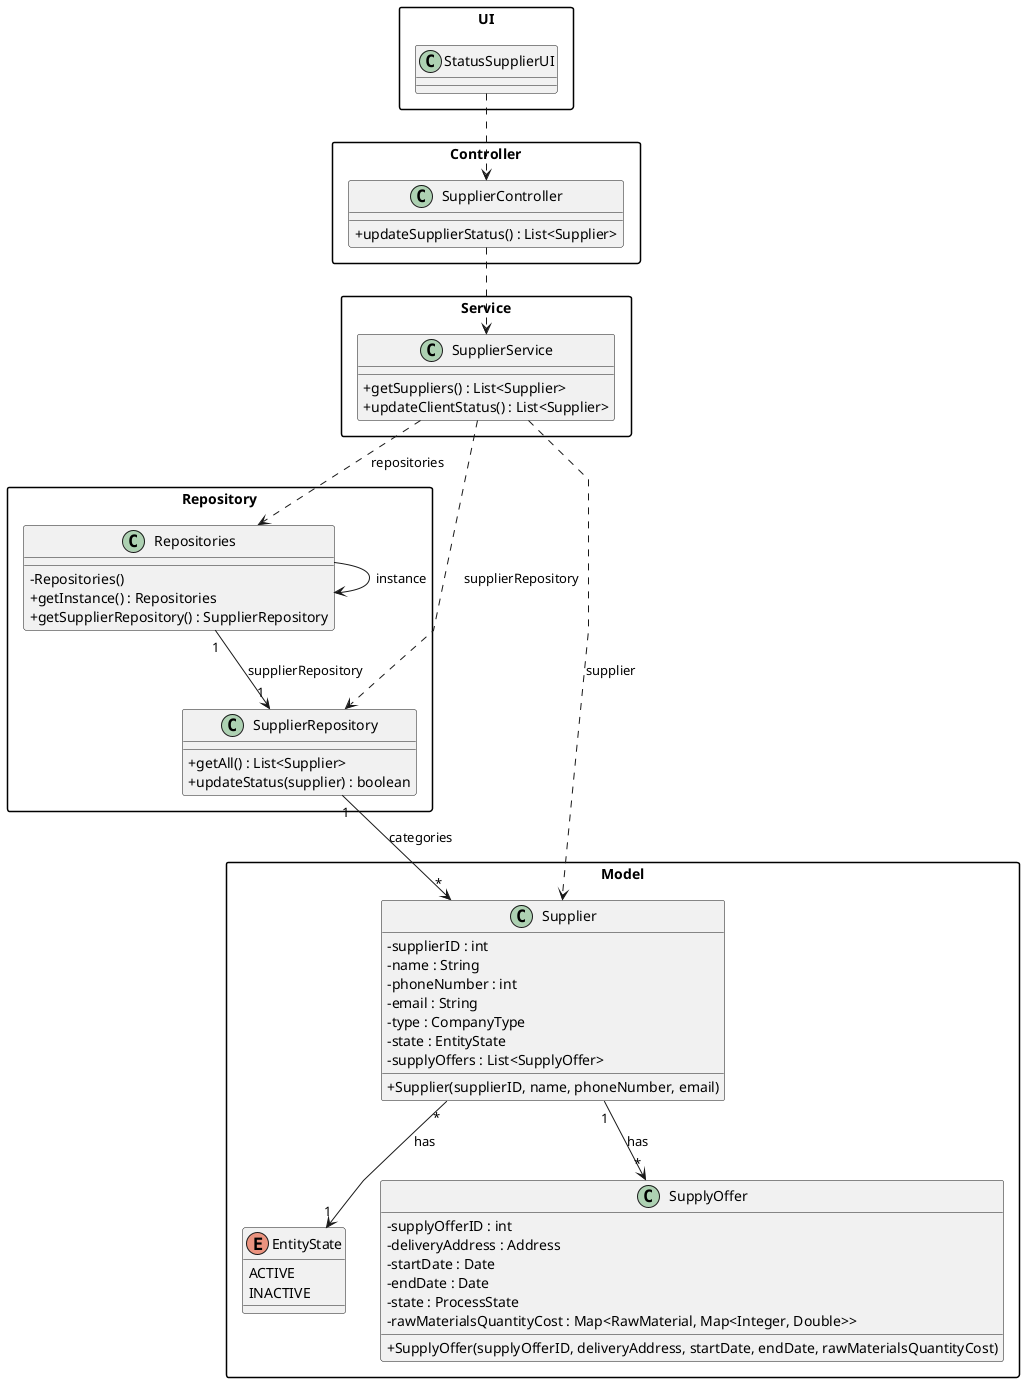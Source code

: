 @startuml
skinparam packageStyle rectangle
skinparam shadowing false
skinparam linetype polyline
skinparam classAttributeIconSize 0

package "UI" {
    class StatusSupplierUI {
    }
}

package "Controller" {
    class SupplierController {
        +updateSupplierStatus() : List<Supplier>
    }
}

package "Service" {
    class SupplierService {
        +getSuppliers() : List<Supplier>
        +updateClientStatus() : List<Supplier>
    }
}

package "Repository" {
    class Repositories {
        -Repositories()
        +getInstance() : Repositories
        +getSupplierRepository() : SupplierRepository
    }

    class SupplierRepository {
        +getAll() : List<Supplier>
        +updateStatus(supplier) : boolean
    }

}

package "Model" {
    class Supplier {
        -supplierID : int
        -name : String
        -phoneNumber : int
        -email : String
        -type : CompanyType
        -state : EntityState
        -supplyOffers : List<SupplyOffer>
        +Supplier(supplierID, name, phoneNumber, email)
    }

    enum EntityState {
        ACTIVE
        INACTIVE
    }

    class SupplyOffer {
        -supplyOfferID : int
        -deliveryAddress : Address
        -startDate : Date
        -endDate : Date
        -state : ProcessState
        -rawMaterialsQuantityCost : Map<RawMaterial, Map<Integer, Double>>
        +SupplyOffer(supplyOfferID, deliveryAddress, startDate, endDate, rawMaterialsQuantityCost)
    }
}


StatusSupplierUI ..> SupplierController
SupplierController ..> SupplierService
SupplierService ..> Repositories : repositories
SupplierService ..> SupplierRepository : supplierRepository
SupplierService ..> Supplier : supplier
Repositories --> Repositories : instance
Repositories "1" --> "1" SupplierRepository : supplierRepository
SupplierRepository "1" --> "*" Supplier : categories
Supplier "1" --> "*" SupplyOffer : has
Supplier "*" --> "1" EntityState : has

@enduml
